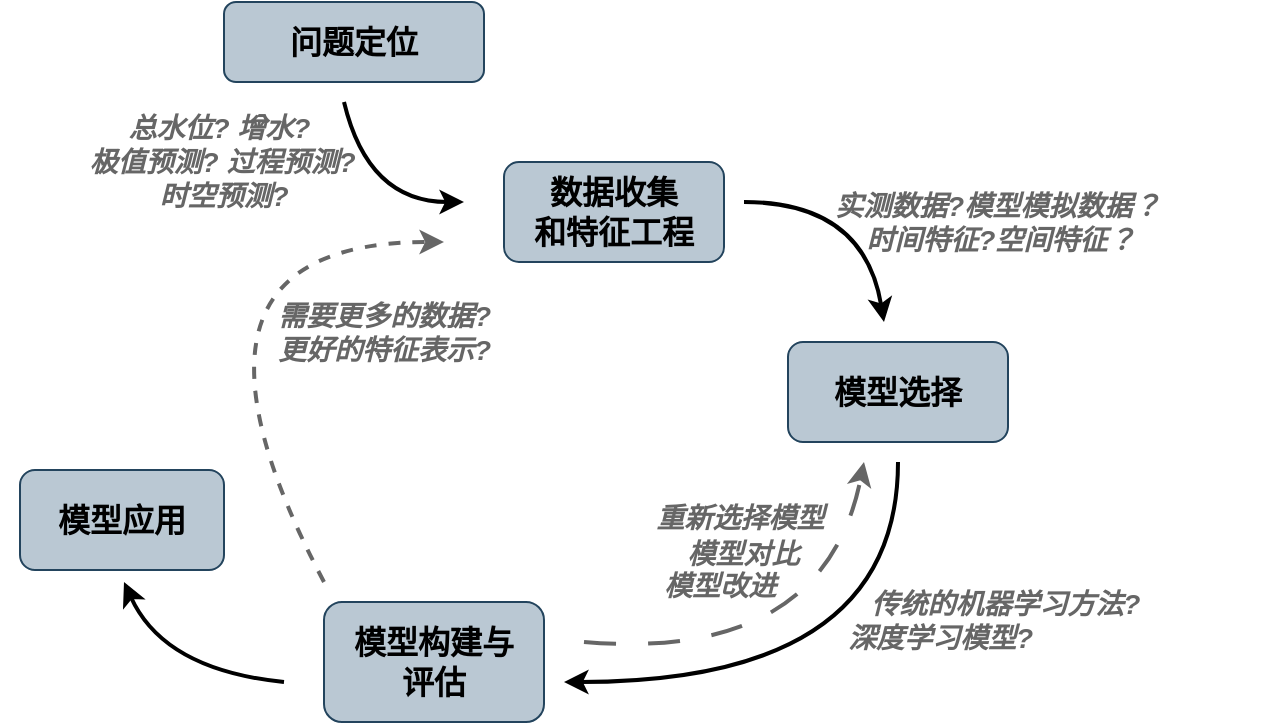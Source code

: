 <mxfile version="24.2.7" type="github">
  <diagram name="第 1 页" id="3svByG2aPvppk6w5p1OH">
    <mxGraphModel dx="-1687" dy="420" grid="1" gridSize="10" guides="1" tooltips="1" connect="1" arrows="1" fold="1" page="1" pageScale="1" pageWidth="827" pageHeight="1169" math="0" shadow="0">
      <root>
        <mxCell id="0" />
        <mxCell id="1" parent="0" />
        <mxCell id="7o5RjZz1W28GRW-e-sWS-1" value="&lt;p style=&quot;margin-top: 0pt; margin-bottom: 0pt; margin-left: 0in; direction: ltr; unicode-bidi: embed; word-break: normal;&quot;&gt;&lt;b&gt;&lt;font style=&quot;font-size: 16px;&quot;&gt;问题定位&lt;/font&gt;&lt;/b&gt;&lt;/p&gt;" style="rounded=1;whiteSpace=wrap;html=1;fontFamily=Helvetica;fillColor=#bac8d3;strokeColor=#23445d;" vertex="1" parent="1">
          <mxGeometry x="2752" y="370" width="130" height="40" as="geometry" />
        </mxCell>
        <mxCell id="7o5RjZz1W28GRW-e-sWS-2" value="&lt;p style=&quot;margin-top: 0pt; margin-bottom: 0pt; margin-left: 0in; direction: ltr; unicode-bidi: embed; word-break: normal; font-size: 16px;&quot;&gt;&lt;font style=&quot;font-size: 16px;&quot;&gt;&lt;b style=&quot;&quot;&gt;数据收集&lt;/b&gt;&lt;/font&gt;&lt;/p&gt;&lt;p style=&quot;margin-top: 0pt; margin-bottom: 0pt; margin-left: 0in; direction: ltr; unicode-bidi: embed; word-break: normal; font-size: 16px;&quot;&gt;&lt;font style=&quot;font-size: 16px;&quot;&gt;&lt;b style=&quot;&quot;&gt;和特征工程&lt;/b&gt;&lt;/font&gt;&lt;/p&gt;" style="rounded=1;whiteSpace=wrap;html=1;fontFamily=Helvetica;fillColor=#bac8d3;strokeColor=#23445d;" vertex="1" parent="1">
          <mxGeometry x="2892" y="450" width="110" height="50" as="geometry" />
        </mxCell>
        <mxCell id="7o5RjZz1W28GRW-e-sWS-3" value="&lt;p style=&quot;margin-top: 0pt; margin-bottom: 0pt; margin-left: 0in; direction: ltr; unicode-bidi: embed; word-break: normal;&quot;&gt;&lt;font size=&quot;1&quot;&gt;&lt;b style=&quot;font-size: 16px;&quot;&gt;模型选择&lt;/b&gt;&lt;/font&gt;&lt;/p&gt;" style="rounded=1;whiteSpace=wrap;html=1;fontFamily=Helvetica;fillColor=#bac8d3;strokeColor=#23445d;" vertex="1" parent="1">
          <mxGeometry x="3034" y="540" width="110" height="50" as="geometry" />
        </mxCell>
        <mxCell id="7o5RjZz1W28GRW-e-sWS-4" value="&lt;p style=&quot;margin-top: 0pt; margin-bottom: 0pt; margin-left: 0in; direction: ltr; unicode-bidi: embed; word-break: normal;&quot;&gt;&lt;font size=&quot;1&quot;&gt;&lt;b style=&quot;font-size: 16px;&quot;&gt;模型构建与&lt;/b&gt;&lt;/font&gt;&lt;/p&gt;&lt;p style=&quot;margin-top: 0pt; margin-bottom: 0pt; margin-left: 0in; direction: ltr; unicode-bidi: embed; word-break: normal;&quot;&gt;&lt;font size=&quot;1&quot;&gt;&lt;b style=&quot;font-size: 16px;&quot;&gt;评估&lt;/b&gt;&lt;/font&gt;&lt;/p&gt;" style="rounded=1;whiteSpace=wrap;html=1;align=center;fontFamily=Helvetica;fillColor=#bac8d3;strokeColor=#23445d;" vertex="1" parent="1">
          <mxGeometry x="2802" y="670" width="110" height="60" as="geometry" />
        </mxCell>
        <mxCell id="7o5RjZz1W28GRW-e-sWS-5" value="&lt;p style=&quot;margin-top: 0pt; margin-bottom: 0pt; margin-left: 0in; direction: ltr; unicode-bidi: embed; word-break: normal;&quot;&gt;&lt;b&gt;&lt;font style=&quot;font-size: 16px;&quot;&gt;模型应用&lt;/font&gt;&lt;/b&gt;&lt;/p&gt;" style="rounded=1;whiteSpace=wrap;html=1;align=center;fontFamily=Helvetica;fillColor=#bac8d3;strokeColor=#23445d;" vertex="1" parent="1">
          <mxGeometry x="2650" y="604" width="102" height="50" as="geometry" />
        </mxCell>
        <mxCell id="7o5RjZz1W28GRW-e-sWS-6" value="" style="endArrow=classic;html=1;exitX=0.5;exitY=1;exitDx=0;exitDy=0;strokeColor=default;curved=1;strokeWidth=2;" edge="1" parent="1">
          <mxGeometry width="50" height="50" relative="1" as="geometry">
            <mxPoint x="2812" y="420" as="sourcePoint" />
            <mxPoint x="2872" y="470" as="targetPoint" />
            <Array as="points">
              <mxPoint x="2824" y="470" />
            </Array>
          </mxGeometry>
        </mxCell>
        <mxCell id="7o5RjZz1W28GRW-e-sWS-7" value="" style="endArrow=classic;html=1;exitX=0.5;exitY=1;exitDx=0;exitDy=0;strokeColor=default;curved=1;strokeWidth=2;" edge="1" parent="1">
          <mxGeometry width="50" height="50" relative="1" as="geometry">
            <mxPoint x="3012" y="470" as="sourcePoint" />
            <mxPoint x="3082" y="530" as="targetPoint" />
            <Array as="points">
              <mxPoint x="3072" y="470" />
            </Array>
          </mxGeometry>
        </mxCell>
        <mxCell id="7o5RjZz1W28GRW-e-sWS-8" value="" style="endArrow=classic;html=1;exitX=0.5;exitY=1;exitDx=0;exitDy=0;curved=1;strokeWidth=2;" edge="1" parent="1">
          <mxGeometry width="50" height="50" relative="1" as="geometry">
            <mxPoint x="3089" y="600" as="sourcePoint" />
            <mxPoint x="2922" y="710" as="targetPoint" />
            <Array as="points">
              <mxPoint x="3089" y="710" />
            </Array>
          </mxGeometry>
        </mxCell>
        <mxCell id="7o5RjZz1W28GRW-e-sWS-9" value="&lt;font style=&quot;font-size: 14px;&quot;&gt;&lt;b&gt;&amp;nbsp; &amp;nbsp; &lt;span style=&quot;white-space: pre;&quot;&gt;&#x9;&lt;/span&gt;&lt;span style=&quot;white-space: pre;&quot;&gt;&#x9;&lt;/span&gt;总水位? 增水?&lt;br style=&quot;&quot;&gt;&amp;nbsp; &amp;nbsp; &amp;nbsp; &amp;nbsp; &amp;nbsp; &amp;nbsp;极值预测? 过程预测? &lt;br style=&quot;&quot;&gt;&amp;nbsp; &amp;nbsp; &amp;nbsp; &amp;nbsp; &amp;nbsp; &amp;nbsp; &amp;nbsp; &amp;nbsp; &amp;nbsp; &amp;nbsp; 时空预测?&lt;/b&gt;&lt;/font&gt;" style="text;html=1;strokeColor=none;fillColor=none;align=left;verticalAlign=middle;whiteSpace=wrap;rounded=0;fontFamily=Helvetica;fontStyle=2;fontColor=#666666;fontSize=12;" vertex="1" parent="1">
          <mxGeometry x="2640" y="430" width="230" height="40" as="geometry" />
        </mxCell>
        <mxCell id="7o5RjZz1W28GRW-e-sWS-10" value="" style="endArrow=classic;html=1;curved=1;dashed=1;dashPattern=8 8;strokeWidth=2;strokeColor=#666666;" edge="1" parent="1">
          <mxGeometry width="50" height="50" relative="1" as="geometry">
            <mxPoint x="2932" y="690" as="sourcePoint" />
            <mxPoint x="3072" y="600" as="targetPoint" />
            <Array as="points">
              <mxPoint x="3052" y="700" />
            </Array>
          </mxGeometry>
        </mxCell>
        <mxCell id="7o5RjZz1W28GRW-e-sWS-11" value="&lt;font style=&quot;font-size: 14px;&quot; face=&quot;Helvetica&quot;&gt;&lt;b&gt;需要更多的数据?&amp;nbsp;&lt;br&gt;更好的特征表示?&lt;/b&gt;&lt;br&gt;&lt;/font&gt;" style="text;html=1;strokeColor=none;fillColor=none;align=left;verticalAlign=middle;whiteSpace=wrap;rounded=0;fontFamily=Times New Roman;fontStyle=2;fontColor=#666666;" vertex="1" parent="1">
          <mxGeometry x="2777" y="510" width="173" height="50" as="geometry" />
        </mxCell>
        <mxCell id="7o5RjZz1W28GRW-e-sWS-12" value="&lt;div style=&quot;font-size: 14px;&quot;&gt;&lt;span style=&quot;font-family: Helvetica; background-color: initial;&quot;&gt;&lt;b style=&quot;&quot;&gt;&lt;font style=&quot;font-size: 14px;&quot;&gt;&amp;nbsp; &amp;nbsp; &amp;nbsp; &amp;nbsp; &amp;nbsp; &amp;nbsp; &amp;nbsp; &amp;nbsp; &amp;nbsp;重新选择模型&lt;/font&gt;&lt;/b&gt;&lt;/span&gt;&lt;/div&gt;&lt;font style=&quot;font-size: 14px;&quot; face=&quot;Helvetica&quot;&gt;&lt;b style=&quot;&quot;&gt;&lt;div style=&quot;&quot;&gt;&lt;span style=&quot;background-color: initial;&quot;&gt;&amp;nbsp; &amp;nbsp; &amp;nbsp; &amp;nbsp; &amp;nbsp; &amp;nbsp; &amp;nbsp; &amp;nbsp; &amp;nbsp; &amp;nbsp; &amp;nbsp;模型对比&lt;/span&gt;&lt;/div&gt;&lt;div style=&quot;&quot;&gt;&lt;span style=&quot;background-color: initial;&quot;&gt;&amp;nbsp; &amp;nbsp; &amp;nbsp; &amp;nbsp; &amp;nbsp; &amp;nbsp; &amp;nbsp; &amp;nbsp; &amp;nbsp; 模型改进&lt;/span&gt;&lt;/div&gt;&lt;/b&gt;&lt;/font&gt;" style="text;html=1;strokeColor=none;fillColor=none;align=left;verticalAlign=middle;whiteSpace=wrap;rounded=0;fontFamily=Times New Roman;fontStyle=2;fontColor=#666666;" vertex="1" parent="1">
          <mxGeometry x="2900" y="620" width="162" height="50" as="geometry" />
        </mxCell>
        <mxCell id="7o5RjZz1W28GRW-e-sWS-13" value="" style="endArrow=classic;html=1;curved=1;dashed=1;strokeWidth=2;strokeColor=#666666;" edge="1" parent="1">
          <mxGeometry width="50" height="50" relative="1" as="geometry">
            <mxPoint x="2802" y="660" as="sourcePoint" />
            <mxPoint x="2862" y="490" as="targetPoint" />
            <Array as="points">
              <mxPoint x="2712" y="490" />
            </Array>
          </mxGeometry>
        </mxCell>
        <mxCell id="7o5RjZz1W28GRW-e-sWS-14" value="" style="endArrow=classic;html=1;curved=1;strokeWidth=2;" edge="1" parent="1">
          <mxGeometry width="50" height="50" relative="1" as="geometry">
            <mxPoint x="2782" y="710" as="sourcePoint" />
            <mxPoint x="2702" y="660" as="targetPoint" />
            <Array as="points">
              <mxPoint x="2722" y="704" />
            </Array>
          </mxGeometry>
        </mxCell>
        <mxCell id="7o5RjZz1W28GRW-e-sWS-15" value="&lt;font style=&quot;font-size: 14px;&quot; face=&quot;Helvetica&quot;&gt;&lt;b&gt;&amp;nbsp; &amp;nbsp;传统的机器学习方法?&amp;nbsp;&lt;br&gt;深度学习模型?&lt;/b&gt;&lt;br&gt;&lt;/font&gt;" style="text;html=1;strokeColor=none;fillColor=none;align=left;verticalAlign=middle;whiteSpace=wrap;rounded=0;fontFamily=Times New Roman;fontStyle=2;fontColor=#666666;" vertex="1" parent="1">
          <mxGeometry x="3062" y="654" width="160" height="50" as="geometry" />
        </mxCell>
        <mxCell id="7o5RjZz1W28GRW-e-sWS-17" value="&lt;b style=&quot;font-size: 14px;&quot;&gt;&amp;nbsp; &amp;nbsp; 实测数据?模型模拟数据？&lt;br&gt;&lt;span style=&quot;white-space: pre;&quot;&gt;&#x9;&lt;/span&gt;时间特征?空间特征？&lt;/b&gt;" style="text;html=1;strokeColor=none;fillColor=none;align=left;verticalAlign=middle;whiteSpace=wrap;rounded=0;fontFamily=Helvetica;fontStyle=2;fontColor=#666666;" vertex="1" parent="1">
          <mxGeometry x="3040" y="460" width="230" height="40" as="geometry" />
        </mxCell>
      </root>
    </mxGraphModel>
  </diagram>
</mxfile>
